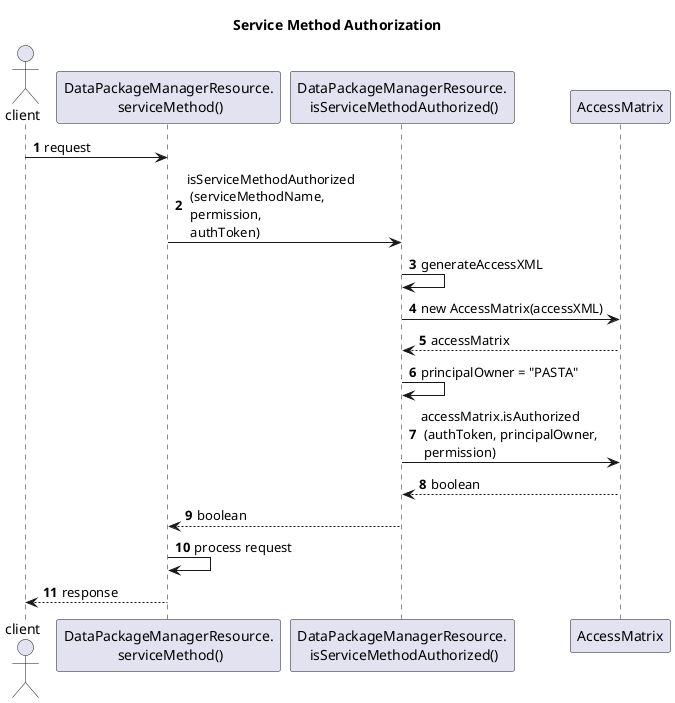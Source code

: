 @startuml
'https://plantuml.com/sequence-diagram

title Service Method Authorization

actor client
participant DPMR as "DataPackageManagerResource.\n serviceMethod()"
participant ISMA as "DataPackageManagerResource.\n isServiceMethodAuthorized()"
participant AccessMatrix

autonumber

client->DPMR: request
DPMR->ISMA: isServiceMethodAuthorized\n (serviceMethodName,\n permission,\n authToken)
ISMA->ISMA: generateAccessXML
ISMA->AccessMatrix: new AccessMatrix(accessXML)
AccessMatrix-->ISMA: accessMatrix
ISMA->ISMA: principalOwner = "PASTA"
ISMA->AccessMatrix: accessMatrix.isAuthorized\n (authToken, principalOwner,\n permission)
AccessMatrix-->ISMA: boolean
ISMA-->DPMR: boolean
DPMR->DPMR: process request
DPMR-->client: response
@enduml
